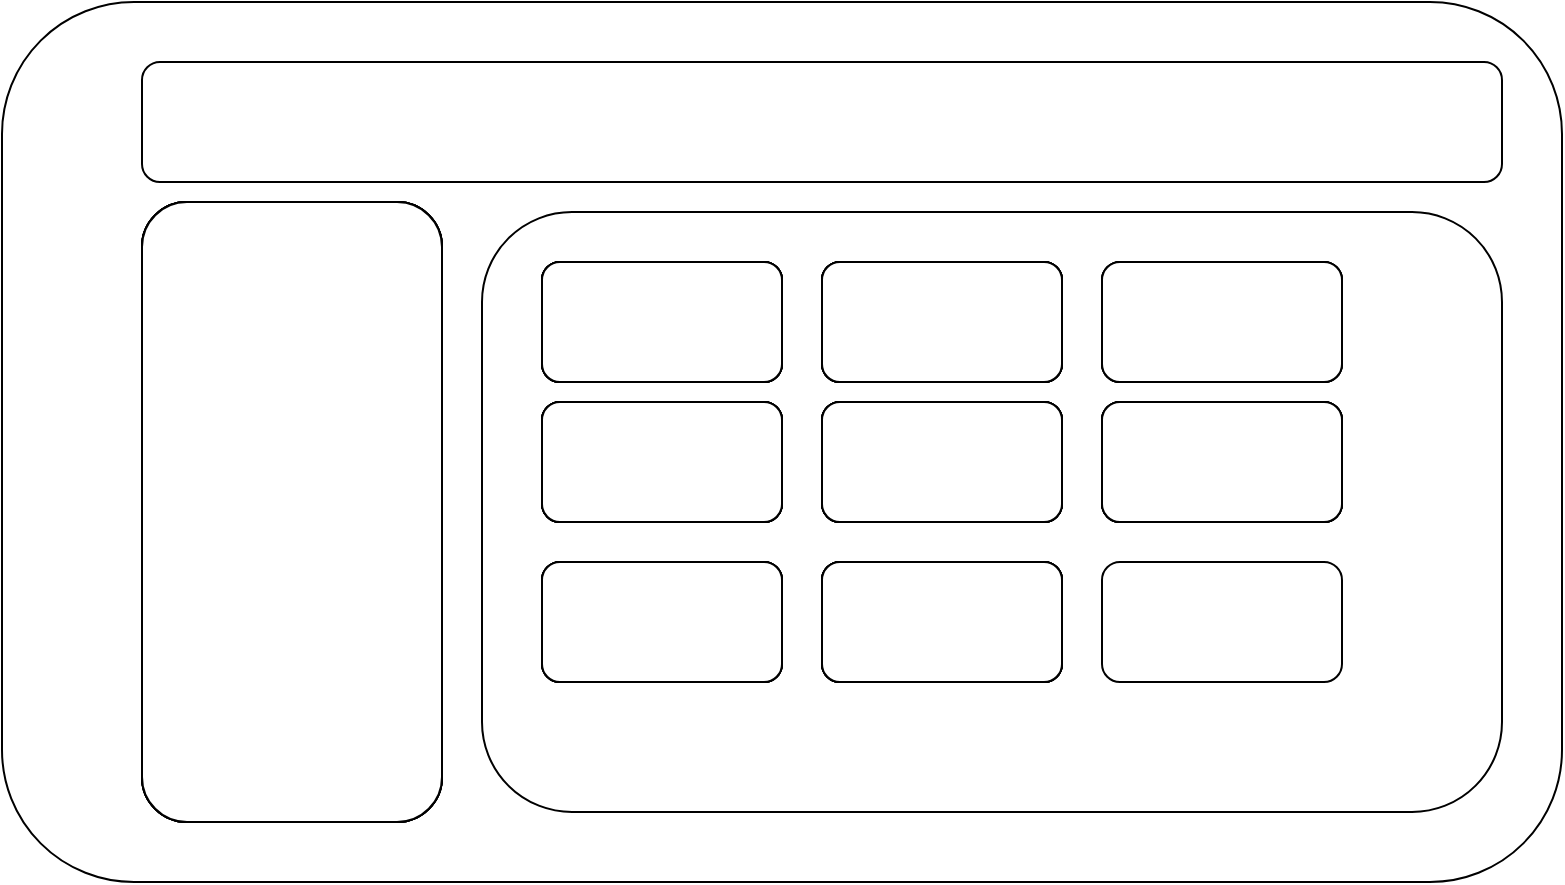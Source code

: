<mxfile>
    <diagram id="UZX2PfO7HKLB0JObxc20" name="Page-1">
        <mxGraphModel dx="836" dy="474" grid="1" gridSize="10" guides="1" tooltips="1" connect="1" arrows="1" fold="1" page="1" pageScale="1" pageWidth="850" pageHeight="1100" math="0" shadow="0">
            <root>
                <mxCell id="0"/>
                <mxCell id="1" parent="0"/>
                <mxCell id="2" value="" style="rounded=1;whiteSpace=wrap;html=1;" vertex="1" parent="1">
                    <mxGeometry x="30" y="20" width="780" height="440" as="geometry"/>
                </mxCell>
                <mxCell id="3" value="" style="rounded=1;whiteSpace=wrap;html=1;" vertex="1" parent="1">
                    <mxGeometry x="100" y="50" width="680" height="60" as="geometry"/>
                </mxCell>
                <mxCell id="4" value="" style="rounded=1;whiteSpace=wrap;html=1;" vertex="1" parent="1">
                    <mxGeometry x="100" y="120" width="150" height="310" as="geometry"/>
                </mxCell>
                <mxCell id="5" value="" style="rounded=1;whiteSpace=wrap;html=1;" vertex="1" parent="1">
                    <mxGeometry x="270" y="125" width="510" height="300" as="geometry"/>
                </mxCell>
                <mxCell id="6" value="" style="rounded=1;whiteSpace=wrap;html=1;" vertex="1" parent="1">
                    <mxGeometry x="300" y="150" width="120" height="60" as="geometry"/>
                </mxCell>
                <mxCell id="7" value="" style="rounded=1;whiteSpace=wrap;html=1;" vertex="1" parent="1">
                    <mxGeometry x="440" y="150" width="120" height="60" as="geometry"/>
                </mxCell>
                <mxCell id="8" value="" style="rounded=1;whiteSpace=wrap;html=1;" vertex="1" parent="1">
                    <mxGeometry x="580" y="150" width="120" height="60" as="geometry"/>
                </mxCell>
                <mxCell id="9" value="" style="rounded=1;whiteSpace=wrap;html=1;" vertex="1" parent="1">
                    <mxGeometry x="300" y="220" width="120" height="60" as="geometry"/>
                </mxCell>
                <mxCell id="10" value="" style="rounded=1;whiteSpace=wrap;html=1;" vertex="1" parent="1">
                    <mxGeometry x="440" y="220" width="120" height="60" as="geometry"/>
                </mxCell>
                <mxCell id="11" value="" style="rounded=1;whiteSpace=wrap;html=1;" vertex="1" parent="1">
                    <mxGeometry x="580" y="220" width="120" height="60" as="geometry"/>
                </mxCell>
                <mxCell id="12" value="" style="rounded=1;whiteSpace=wrap;html=1;" vertex="1" parent="1">
                    <mxGeometry x="300" y="300" width="120" height="60" as="geometry"/>
                </mxCell>
                <mxCell id="13" value="" style="rounded=1;whiteSpace=wrap;html=1;" vertex="1" parent="1">
                    <mxGeometry x="440" y="300" width="120" height="60" as="geometry"/>
                </mxCell>
                <mxCell id="14" value="" style="rounded=1;whiteSpace=wrap;html=1;" vertex="1" parent="1">
                    <mxGeometry x="580" y="300" width="120" height="60" as="geometry"/>
                </mxCell>
                <mxCell id="Z4hEmW860n_dEEAPhGXu-14" value="" style="rounded=1;whiteSpace=wrap;html=1;" vertex="1" parent="1">
                    <mxGeometry x="300" y="220" width="120" height="60" as="geometry"/>
                </mxCell>
                <mxCell id="Z4hEmW860n_dEEAPhGXu-15" value="" style="rounded=1;whiteSpace=wrap;html=1;" vertex="1" parent="1">
                    <mxGeometry x="100" y="120" width="150" height="310" as="geometry"/>
                </mxCell>
                <mxCell id="Z4hEmW860n_dEEAPhGXu-16" value="" style="rounded=1;whiteSpace=wrap;html=1;" vertex="1" parent="1">
                    <mxGeometry x="300" y="150" width="120" height="60" as="geometry"/>
                </mxCell>
                <mxCell id="Z4hEmW860n_dEEAPhGXu-17" value="" style="rounded=1;whiteSpace=wrap;html=1;" vertex="1" parent="1">
                    <mxGeometry x="440" y="150" width="120" height="60" as="geometry"/>
                </mxCell>
                <mxCell id="Z4hEmW860n_dEEAPhGXu-18" value="" style="rounded=1;whiteSpace=wrap;html=1;" vertex="1" parent="1">
                    <mxGeometry x="440" y="220" width="120" height="60" as="geometry"/>
                </mxCell>
                <mxCell id="Z4hEmW860n_dEEAPhGXu-19" value="" style="rounded=1;whiteSpace=wrap;html=1;" vertex="1" parent="1">
                    <mxGeometry x="300" y="300" width="120" height="60" as="geometry"/>
                </mxCell>
                <mxCell id="Z4hEmW860n_dEEAPhGXu-20" value="" style="rounded=1;whiteSpace=wrap;html=1;" vertex="1" parent="1">
                    <mxGeometry x="440" y="300" width="120" height="60" as="geometry"/>
                </mxCell>
                <mxCell id="Z4hEmW860n_dEEAPhGXu-21" value="" style="rounded=1;whiteSpace=wrap;html=1;" vertex="1" parent="1">
                    <mxGeometry x="300" y="220" width="120" height="60" as="geometry"/>
                </mxCell>
                <mxCell id="Z4hEmW860n_dEEAPhGXu-22" value="" style="rounded=1;whiteSpace=wrap;html=1;" vertex="1" parent="1">
                    <mxGeometry x="100" y="120" width="150" height="310" as="geometry"/>
                </mxCell>
                <mxCell id="Z4hEmW860n_dEEAPhGXu-23" value="" style="rounded=1;whiteSpace=wrap;html=1;" vertex="1" parent="1">
                    <mxGeometry x="300" y="150" width="120" height="60" as="geometry"/>
                </mxCell>
                <mxCell id="Z4hEmW860n_dEEAPhGXu-24" value="" style="rounded=1;whiteSpace=wrap;html=1;" vertex="1" parent="1">
                    <mxGeometry x="440" y="150" width="120" height="60" as="geometry"/>
                </mxCell>
                <mxCell id="Z4hEmW860n_dEEAPhGXu-25" value="" style="rounded=1;whiteSpace=wrap;html=1;" vertex="1" parent="1">
                    <mxGeometry x="440" y="220" width="120" height="60" as="geometry"/>
                </mxCell>
                <mxCell id="Z4hEmW860n_dEEAPhGXu-26" value="" style="rounded=1;whiteSpace=wrap;html=1;" vertex="1" parent="1">
                    <mxGeometry x="300" y="300" width="120" height="60" as="geometry"/>
                </mxCell>
                <mxCell id="Z4hEmW860n_dEEAPhGXu-27" value="" style="rounded=1;whiteSpace=wrap;html=1;" vertex="1" parent="1">
                    <mxGeometry x="440" y="300" width="120" height="60" as="geometry"/>
                </mxCell>
                <mxCell id="Z4hEmW860n_dEEAPhGXu-28" value="" style="rounded=1;whiteSpace=wrap;html=1;" vertex="1" parent="1">
                    <mxGeometry x="580" y="220" width="120" height="60" as="geometry"/>
                </mxCell>
                <mxCell id="Z4hEmW860n_dEEAPhGXu-29" value="" style="rounded=1;whiteSpace=wrap;html=1;" vertex="1" parent="1">
                    <mxGeometry x="300" y="220" width="120" height="60" as="geometry"/>
                </mxCell>
                <mxCell id="Z4hEmW860n_dEEAPhGXu-30" value="" style="rounded=1;whiteSpace=wrap;html=1;" vertex="1" parent="1">
                    <mxGeometry x="100" y="120" width="150" height="310" as="geometry"/>
                </mxCell>
                <mxCell id="Z4hEmW860n_dEEAPhGXu-31" value="" style="rounded=1;whiteSpace=wrap;html=1;" vertex="1" parent="1">
                    <mxGeometry x="300" y="150" width="120" height="60" as="geometry"/>
                </mxCell>
                <mxCell id="Z4hEmW860n_dEEAPhGXu-32" value="" style="rounded=1;whiteSpace=wrap;html=1;" vertex="1" parent="1">
                    <mxGeometry x="440" y="150" width="120" height="60" as="geometry"/>
                </mxCell>
                <mxCell id="Z4hEmW860n_dEEAPhGXu-33" value="" style="rounded=1;whiteSpace=wrap;html=1;" vertex="1" parent="1">
                    <mxGeometry x="440" y="220" width="120" height="60" as="geometry"/>
                </mxCell>
                <mxCell id="Z4hEmW860n_dEEAPhGXu-34" value="" style="rounded=1;whiteSpace=wrap;html=1;" vertex="1" parent="1">
                    <mxGeometry x="300" y="300" width="120" height="60" as="geometry"/>
                </mxCell>
                <mxCell id="Z4hEmW860n_dEEAPhGXu-35" value="" style="rounded=1;whiteSpace=wrap;html=1;" vertex="1" parent="1">
                    <mxGeometry x="440" y="300" width="120" height="60" as="geometry"/>
                </mxCell>
                <mxCell id="Z4hEmW860n_dEEAPhGXu-36" value="" style="rounded=1;whiteSpace=wrap;html=1;" vertex="1" parent="1">
                    <mxGeometry x="580" y="220" width="120" height="60" as="geometry"/>
                </mxCell>
                <mxCell id="Z4hEmW860n_dEEAPhGXu-37" value="" style="rounded=1;whiteSpace=wrap;html=1;" vertex="1" parent="1">
                    <mxGeometry x="580" y="150" width="120" height="60" as="geometry"/>
                </mxCell>
                <mxCell id="Z4hEmW860n_dEEAPhGXu-38" value="" style="rounded=1;whiteSpace=wrap;html=1;" vertex="1" parent="1">
                    <mxGeometry x="300" y="220" width="120" height="60" as="geometry"/>
                </mxCell>
                <mxCell id="Z4hEmW860n_dEEAPhGXu-39" value="" style="rounded=1;whiteSpace=wrap;html=1;" vertex="1" parent="1">
                    <mxGeometry x="100" y="120" width="150" height="310" as="geometry"/>
                </mxCell>
                <mxCell id="Z4hEmW860n_dEEAPhGXu-40" value="" style="rounded=1;whiteSpace=wrap;html=1;" vertex="1" parent="1">
                    <mxGeometry x="300" y="150" width="120" height="60" as="geometry"/>
                </mxCell>
                <mxCell id="Z4hEmW860n_dEEAPhGXu-41" value="" style="rounded=1;whiteSpace=wrap;html=1;" vertex="1" parent="1">
                    <mxGeometry x="440" y="150" width="120" height="60" as="geometry"/>
                </mxCell>
                <mxCell id="Z4hEmW860n_dEEAPhGXu-42" value="" style="rounded=1;whiteSpace=wrap;html=1;" vertex="1" parent="1">
                    <mxGeometry x="440" y="220" width="120" height="60" as="geometry"/>
                </mxCell>
                <mxCell id="Z4hEmW860n_dEEAPhGXu-44" value="" style="rounded=1;whiteSpace=wrap;html=1;" vertex="1" parent="1">
                    <mxGeometry x="440" y="300" width="120" height="60" as="geometry"/>
                </mxCell>
                <mxCell id="Z4hEmW860n_dEEAPhGXu-45" value="" style="rounded=1;whiteSpace=wrap;html=1;" vertex="1" parent="1">
                    <mxGeometry x="580" y="220" width="120" height="60" as="geometry"/>
                </mxCell>
                <mxCell id="Z4hEmW860n_dEEAPhGXu-46" value="" style="rounded=1;whiteSpace=wrap;html=1;" vertex="1" parent="1">
                    <mxGeometry x="580" y="150" width="120" height="60" as="geometry"/>
                </mxCell>
            </root>
        </mxGraphModel>
    </diagram>
    <diagram id="QWzNOUqTANcFVaOpjpnn" name="Page-2">
        <mxGraphModel dx="1039" dy="474" grid="1" gridSize="10" guides="1" tooltips="1" connect="1" arrows="1" fold="1" page="1" pageScale="1" pageWidth="850" pageHeight="1100" math="0" shadow="0">
            <root>
                <mxCell id="0"/>
                <mxCell id="1" parent="0"/>
            </root>
        </mxGraphModel>
    </diagram>
</mxfile>